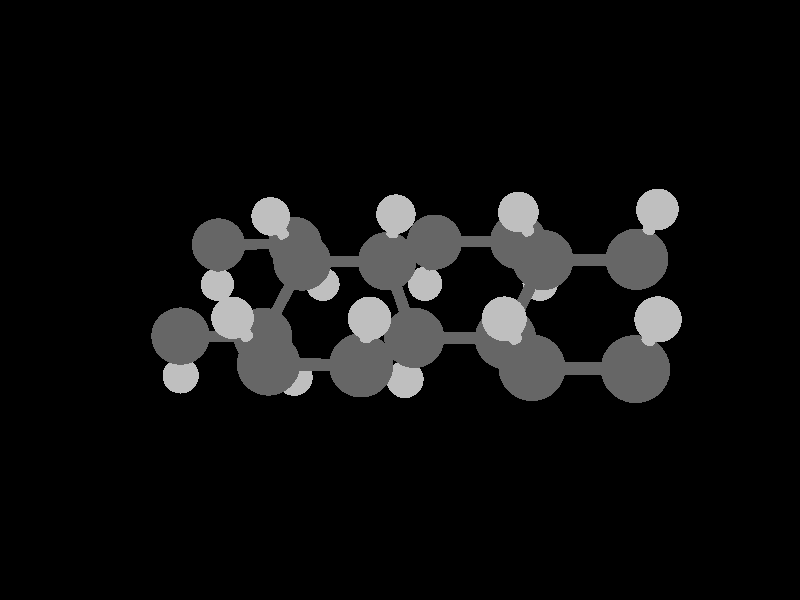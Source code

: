 global_settings {
	ambient_light rgb <0.200000002980232, 0.200000002980232, 0.200000002980232>
	max_trace_level 15
}

background { color rgb <0,0,0> }

camera {
	perspective
	location <6.05779572086131, -9.33805502167883, 25.1092447892975>
	angle 40
	up <-3.46944695195361e-18, 0.696706709347165, 0.717356090899523>
	right <0.974794107068943, 0.160046707793642, -0.155439699395225> * 1.33333333333333
	direction <-0.223106362131745, 0.699274490078868, -0.679145594627012> }

light_source {
	<156.852031564402, -13.0653665888955, 165.297421937196>
	color rgb <1, 1, 1>
	fade_distance 312.783959252599
	fade_power 0
	parallel
	point_at <-156.852031564402, 13.0653665888955, -165.297421937196>
}

light_source {
	<-139.406008743899, 110.927981179519, 44.8732722009799>
	color rgb <0.300000011920929, 0.300000011920929, 0.300000011920929>
	fade_distance 312.783959252599
	fade_power 0
	parallel
	point_at <139.406008743899, -110.927981179519, -44.8732722009799>
}

#default {
	finish {ambient .8 diffuse 1 specular 1 roughness .005 metallic 0.5}
}

union {
cylinder {
	<-2.455814, 5.75235, 10.886326>, 	<-2.31816805863893, 5.75235, 11.3306801602504>, 0.1
	pigment { rgbt <0.75, 0.75, 0.75, 0> }
}
cylinder {
	<-2.31816805863893, 5.75235, 11.3306801602504>, 	<-2.127261, 5.75235, 11.946974>, 0.1
	pigment { rgbt <0.400000005960464, 0.400000005960464, 0.400000005960464, 0> }
}
cylinder {
	<-2.455814, 3.291676, 10.886326>, 	<-2.31816805863893, 3.291676, 11.3306801602504>, 0.1
	pigment { rgbt <0.75, 0.75, 0.75, 0> }
}
cylinder {
	<-2.31816805863893, 3.291676, 11.3306801602504>, 	<-2.127261, 3.291676, 11.946974>, 0.1
	pigment { rgbt <0.400000005960464, 0.400000005960464, 0.400000005960464, 0> }
}
cylinder {
	<1.806199, 5.75235, 10.886326>, 	<1.94384494136107, 5.75235, 11.3306801602504>, 0.1
	pigment { rgbt <0.75, 0.75, 0.75, 0> }
}
cylinder {
	<1.94384494136107, 5.75235, 11.3306801602504>, 	<2.134752, 5.75235, 11.946974>, 0.1
	pigment { rgbt <0.400000005960464, 0.400000005960464, 0.400000005960464, 0> }
}
cylinder {
	<1.806199, 3.291676, 10.886326>, 	<1.94384494136107, 3.291676, 11.3306801602504>, 0.1
	pigment { rgbt <0.75, 0.75, 0.75, 0> }
}
cylinder {
	<1.94384494136107, 3.291676, 11.3306801602504>, 	<2.134752, 3.291676, 11.946974>, 0.1
	pigment { rgbt <0.400000005960464, 0.400000005960464, 0.400000005960464, 0> }
}
cylinder {
	<-0.246194, 5.75235, 10.886326>, 	<-0.383839941361071, 5.75235, 11.3306801602504>, 0.1
	pigment { rgbt <0.75, 0.75, 0.75, 0> }
}
cylinder {
	<-0.383839941361071, 5.75235, 11.3306801602504>, 	<-0.574747, 5.75235, 11.946974>, 0.1
	pigment { rgbt <0.400000005960464, 0.400000005960464, 0.400000005960464, 0> }
}
cylinder {
	<-0.246194, 3.291676, 10.886326>, 	<-0.383839941361071, 3.291676, 11.3306801602504>, 0.1
	pigment { rgbt <0.75, 0.75, 0.75, 0> }
}
cylinder {
	<-0.383839941361071, 3.291676, 11.3306801602504>, 	<-0.574747, 3.291676, 11.946974>, 0.1
	pigment { rgbt <0.400000005960464, 0.400000005960464, 0.400000005960464, 0> }
}
cylinder {
	<4.015819, 5.75235, 10.886326>, 	<3.87817305863893, 5.75235, 11.3306801602504>, 0.1
	pigment { rgbt <0.75, 0.75, 0.75, 0> }
}
cylinder {
	<3.87817305863893, 5.75235, 11.3306801602504>, 	<3.687266, 5.75235, 11.946974>, 0.1
	pigment { rgbt <0.400000005960464, 0.400000005960464, 0.400000005960464, 0> }
}
cylinder {
	<4.015819, 3.291676, 10.886326>, 	<3.87817305863893, 3.291676, 11.3306801602504>, 0.1
	pigment { rgbt <0.75, 0.75, 0.75, 0> }
}
cylinder {
	<3.87817305863893, 3.291676, 11.3306801602504>, 	<3.687266, 3.291676, 11.946974>, 0.1
	pigment { rgbt <0.400000005960464, 0.400000005960464, 0.400000005960464, 0> }
}
cylinder {
	<3.687266, 3.291676, 11.946974>, 	<2.911009, 3.291676, 11.946974>, 0.1
	pigment { rgbt <0.400000005960464, 0.400000005960464, 0.400000005960464, 0> }
}
cylinder {
	<2.911009, 3.291676, 11.946974>, 	<2.134752, 3.291676, 11.946974>, 0.1
	pigment { rgbt <0.400000005960464, 0.400000005960464, 0.400000005960464, 0> }
}
cylinder {
	<3.687266, 3.291676, 11.946974>, 	<3.976501, 3.9068445, 12.2687245>, 0.1
	pigment { rgbt <0.400000005960464, 0.400000005960464, 0.400000005960464, 0> }
}
cylinder {
	<3.976501, 3.9068445, 12.2687245>, 	<4.265736, 4.522013, 12.590475>, 0.1
	pigment { rgbt <0.400000005960464, 0.400000005960464, 0.400000005960464, 0> }
}
cylinder {
	<3.687266, 3.291676, 11.946974>, 	<3.976501, 2.6765075, 12.2687245>, 0.1
	pigment { rgbt <0.400000005960464, 0.400000005960464, 0.400000005960464, 0> }
}
cylinder {
	<3.976501, 2.6765075, 12.2687245>, 	<4.265736, 2.061339, 12.590475>, 0.1
	pigment { rgbt <0.400000005960464, 0.400000005960464, 0.400000005960464, 0> }
}
cylinder {
	<3.687266, 5.75235, 11.946974>, 	<2.911009, 5.75235, 11.946974>, 0.1
	pigment { rgbt <0.400000005960464, 0.400000005960464, 0.400000005960464, 0> }
}
cylinder {
	<2.911009, 5.75235, 11.946974>, 	<2.134752, 5.75235, 11.946974>, 0.1
	pigment { rgbt <0.400000005960464, 0.400000005960464, 0.400000005960464, 0> }
}
cylinder {
	<3.687266, 5.75235, 11.946974>, 	<3.976501, 5.1371815, 12.2687245>, 0.1
	pigment { rgbt <0.400000005960464, 0.400000005960464, 0.400000005960464, 0> }
}
cylinder {
	<3.976501, 5.1371815, 12.2687245>, 	<4.265736, 4.522013, 12.590475>, 0.1
	pigment { rgbt <0.400000005960464, 0.400000005960464, 0.400000005960464, 0> }
}
cylinder {
	<-0.574747, 3.291676, 11.946974>, 	<-1.351004, 3.291676, 11.946974>, 0.1
	pigment { rgbt <0.400000005960464, 0.400000005960464, 0.400000005960464, 0> }
}
cylinder {
	<-1.351004, 3.291676, 11.946974>, 	<-2.127261, 3.291676, 11.946974>, 0.1
	pigment { rgbt <0.400000005960464, 0.400000005960464, 0.400000005960464, 0> }
}
cylinder {
	<-0.574747, 3.291676, 11.946974>, 	<-0.2855115, 3.9068445, 12.2687245>, 0.1
	pigment { rgbt <0.400000005960464, 0.400000005960464, 0.400000005960464, 0> }
}
cylinder {
	<-0.2855115, 3.9068445, 12.2687245>, 	<0.003724, 4.522013, 12.590475>, 0.1
	pigment { rgbt <0.400000005960464, 0.400000005960464, 0.400000005960464, 0> }
}
cylinder {
	<-0.574747, 3.291676, 11.946974>, 	<-0.2855115, 2.6765075, 12.2687245>, 0.1
	pigment { rgbt <0.400000005960464, 0.400000005960464, 0.400000005960464, 0> }
}
cylinder {
	<-0.2855115, 2.6765075, 12.2687245>, 	<0.003724, 2.061339, 12.590475>, 0.1
	pigment { rgbt <0.400000005960464, 0.400000005960464, 0.400000005960464, 0> }
}
cylinder {
	<-0.574747, 5.75235, 11.946974>, 	<-1.351004, 5.75235, 11.946974>, 0.1
	pigment { rgbt <0.400000005960464, 0.400000005960464, 0.400000005960464, 0> }
}
cylinder {
	<-1.351004, 5.75235, 11.946974>, 	<-2.127261, 5.75235, 11.946974>, 0.1
	pigment { rgbt <0.400000005960464, 0.400000005960464, 0.400000005960464, 0> }
}
cylinder {
	<-0.574747, 5.75235, 11.946974>, 	<-0.2855115, 5.1371815, 12.2687245>, 0.1
	pigment { rgbt <0.400000005960464, 0.400000005960464, 0.400000005960464, 0> }
}
cylinder {
	<-0.2855115, 5.1371815, 12.2687245>, 	<0.003724, 4.522013, 12.590475>, 0.1
	pigment { rgbt <0.400000005960464, 0.400000005960464, 0.400000005960464, 0> }
}
cylinder {
	<2.134752, 3.291676, 11.946974>, 	<1.8455165, 3.9068445, 12.2687245>, 0.1
	pigment { rgbt <0.400000005960464, 0.400000005960464, 0.400000005960464, 0> }
}
cylinder {
	<1.8455165, 3.9068445, 12.2687245>, 	<1.556281, 4.522013, 12.590475>, 0.1
	pigment { rgbt <0.400000005960464, 0.400000005960464, 0.400000005960464, 0> }
}
cylinder {
	<2.134752, 3.291676, 11.946974>, 	<1.8455165, 2.6765075, 12.2687245>, 0.1
	pigment { rgbt <0.400000005960464, 0.400000005960464, 0.400000005960464, 0> }
}
cylinder {
	<1.8455165, 2.6765075, 12.2687245>, 	<1.556281, 2.061339, 12.590475>, 0.1
	pigment { rgbt <0.400000005960464, 0.400000005960464, 0.400000005960464, 0> }
}
cylinder {
	<2.134752, 5.75235, 11.946974>, 	<1.8455165, 5.1371815, 12.2687245>, 0.1
	pigment { rgbt <0.400000005960464, 0.400000005960464, 0.400000005960464, 0> }
}
cylinder {
	<1.8455165, 5.1371815, 12.2687245>, 	<1.556281, 4.522013, 12.590475>, 0.1
	pigment { rgbt <0.400000005960464, 0.400000005960464, 0.400000005960464, 0> }
}
cylinder {
	<0.003724, 4.522013, 12.590475>, 	<0.7800025, 4.522013, 12.590475>, 0.1
	pigment { rgbt <0.400000005960464, 0.400000005960464, 0.400000005960464, 0> }
}
cylinder {
	<0.7800025, 4.522013, 12.590475>, 	<1.556281, 4.522013, 12.590475>, 0.1
	pigment { rgbt <0.400000005960464, 0.400000005960464, 0.400000005960464, 0> }
}
cylinder {
	<0.003724, 4.522013, 12.590475>, 	<-0.187199058365479, 4.522013, 13.2067444104781>, 0.1
	pigment { rgbt <0.400000005960464, 0.400000005960464, 0.400000005960464, 0> }
}
cylinder {
	<-0.187199058365479, 4.522013, 13.2067444104781>, 	<-0.324855, 4.522013, 13.651076>, 0.1
	pigment { rgbt <0.75, 0.75, 0.75, 0> }
}
cylinder {
	<0.003724, 2.061339, 12.590475>, 	<0.7800025, 2.061339, 12.590475>, 0.1
	pigment { rgbt <0.400000005960464, 0.400000005960464, 0.400000005960464, 0> }
}
cylinder {
	<0.7800025, 2.061339, 12.590475>, 	<1.556281, 2.061339, 12.590475>, 0.1
	pigment { rgbt <0.400000005960464, 0.400000005960464, 0.400000005960464, 0> }
}
cylinder {
	<0.003724, 2.061339, 12.590475>, 	<-0.187199058365479, 2.061339, 13.2067444104781>, 0.1
	pigment { rgbt <0.400000005960464, 0.400000005960464, 0.400000005960464, 0> }
}
cylinder {
	<-0.187199058365479, 2.061339, 13.2067444104781>, 	<-0.324855, 2.061339, 13.651076>, 0.1
	pigment { rgbt <0.75, 0.75, 0.75, 0> }
}
cylinder {
	<4.265736, 4.522013, 12.590475>, 	<5.0420145, 4.522013, 12.590475>, 0.1
	pigment { rgbt <0.400000005960464, 0.400000005960464, 0.400000005960464, 0> }
}
cylinder {
	<5.0420145, 4.522013, 12.590475>, 	<5.818293, 4.522013, 12.590475>, 0.1
	pigment { rgbt <0.400000005960464, 0.400000005960464, 0.400000005960464, 0> }
}
cylinder {
	<4.265736, 4.522013, 12.590475>, 	<4.0748135155929, 4.522013, 13.2067444333907>, 0.1
	pigment { rgbt <0.400000005960464, 0.400000005960464, 0.400000005960464, 0> }
}
cylinder {
	<4.0748135155929, 4.522013, 13.2067444333907>, 	<3.937158, 4.522013, 13.651076>, 0.1
	pigment { rgbt <0.75, 0.75, 0.75, 0> }
}
cylinder {
	<4.265736, 2.061339, 12.590475>, 	<5.0420145, 2.061339, 12.590475>, 0.1
	pigment { rgbt <0.400000005960464, 0.400000005960464, 0.400000005960464, 0> }
}
cylinder {
	<5.0420145, 2.061339, 12.590475>, 	<5.818293, 2.061339, 12.590475>, 0.1
	pigment { rgbt <0.400000005960464, 0.400000005960464, 0.400000005960464, 0> }
}
cylinder {
	<4.265736, 2.061339, 12.590475>, 	<4.0748135155929, 2.061339, 13.2067444333907>, 0.1
	pigment { rgbt <0.400000005960464, 0.400000005960464, 0.400000005960464, 0> }
}
cylinder {
	<4.0748135155929, 2.061339, 13.2067444333907>, 	<3.937158, 2.061339, 13.651076>, 0.1
	pigment { rgbt <0.75, 0.75, 0.75, 0> }
}
cylinder {
	<1.556281, 4.522013, 12.590475>, 	<1.7472034844071, 4.522013, 13.2067444333907>, 0.1
	pigment { rgbt <0.400000005960464, 0.400000005960464, 0.400000005960464, 0> }
}
cylinder {
	<1.7472034844071, 4.522013, 13.2067444333907>, 	<1.884859, 4.522013, 13.651076>, 0.1
	pigment { rgbt <0.75, 0.75, 0.75, 0> }
}
cylinder {
	<1.556281, 2.061339, 12.590475>, 	<1.7472034844071, 2.061339, 13.2067444333907>, 0.1
	pigment { rgbt <0.400000005960464, 0.400000005960464, 0.400000005960464, 0> }
}
cylinder {
	<1.7472034844071, 2.061339, 13.2067444333907>, 	<1.884859, 2.061339, 13.651076>, 0.1
	pigment { rgbt <0.75, 0.75, 0.75, 0> }
}
cylinder {
	<5.818293, 4.522013, 12.590475>, 	<6.00921605836548, 4.522013, 13.2067444104781>, 0.1
	pigment { rgbt <0.400000005960464, 0.400000005960464, 0.400000005960464, 0> }
}
cylinder {
	<6.00921605836548, 4.522013, 13.2067444104781>, 	<6.146872, 4.522013, 13.651076>, 0.1
	pigment { rgbt <0.75, 0.75, 0.75, 0> }
}
cylinder {
	<5.818293, 2.061339, 12.590475>, 	<6.00921605836548, 2.061339, 13.2067444104781>, 0.1
	pigment { rgbt <0.400000005960464, 0.400000005960464, 0.400000005960464, 0> }
}
cylinder {
	<6.00921605836548, 2.061339, 13.2067444104781>, 	<6.146872, 2.061339, 13.651076>, 0.1
	pigment { rgbt <0.75, 0.75, 0.75, 0> }
}
sphere {
	<6.146872, 2.061339, 13.651076>, 0.33
	pigment { rgbt <0.75, 0.75, 0.75,0> }
}
sphere {
	<6.146872, 4.522013, 13.651076>, 0.33
	pigment { rgbt <0.75, 0.75, 0.75,0> }
}
sphere {
	<1.884859, 2.061339, 13.651076>, 0.33
	pigment { rgbt <0.75, 0.75, 0.75,0> }
}
sphere {
	<1.884859, 4.522013, 13.651076>, 0.33
	pigment { rgbt <0.75, 0.75, 0.75,0> }
}
sphere {
	<3.937158, 2.061339, 13.651076>, 0.33
	pigment { rgbt <0.75, 0.75, 0.75,0> }
}
sphere {
	<3.937158, 4.522013, 13.651076>, 0.33
	pigment { rgbt <0.75, 0.75, 0.75,0> }
}
sphere {
	<-0.324855, 2.061339, 13.651076>, 0.33
	pigment { rgbt <0.75, 0.75, 0.75,0> }
}
sphere {
	<-0.324855, 4.522013, 13.651076>, 0.33
	pigment { rgbt <0.75, 0.75, 0.75,0> }
}
sphere {
	<4.015819, 3.291676, 10.886326>, 0.33
	pigment { rgbt <0.75, 0.75, 0.75,0> }
}
sphere {
	<4.015819, 5.75235, 10.886326>, 0.33
	pigment { rgbt <0.75, 0.75, 0.75,0> }
}
sphere {
	<-0.246194, 3.291676, 10.886326>, 0.33
	pigment { rgbt <0.75, 0.75, 0.75,0> }
}
sphere {
	<-0.246194, 5.75235, 10.886326>, 0.33
	pigment { rgbt <0.75, 0.75, 0.75,0> }
}
sphere {
	<1.806199, 3.291676, 10.886326>, 0.33
	pigment { rgbt <0.75, 0.75, 0.75,0> }
}
sphere {
	<1.806199, 5.75235, 10.886326>, 0.33
	pigment { rgbt <0.75, 0.75, 0.75,0> }
}
sphere {
	<-2.455814, 3.291676, 10.886326>, 0.33
	pigment { rgbt <0.75, 0.75, 0.75,0> }
}
sphere {
	<-2.455814, 5.75235, 10.886326>, 0.33
	pigment { rgbt <0.75, 0.75, 0.75,0> }
}
sphere {
	<5.818293, 2.061339, 12.590475>, 0.51
	pigment { rgbt <0.400000005960464, 0.400000005960464, 0.400000005960464,0> }
}
sphere {
	<5.818293, 4.522013, 12.590475>, 0.51
	pigment { rgbt <0.400000005960464, 0.400000005960464, 0.400000005960464,0> }
}
sphere {
	<1.556281, 2.061339, 12.590475>, 0.51
	pigment { rgbt <0.400000005960464, 0.400000005960464, 0.400000005960464,0> }
}
sphere {
	<1.556281, 4.522013, 12.590475>, 0.51
	pigment { rgbt <0.400000005960464, 0.400000005960464, 0.400000005960464,0> }
}
sphere {
	<4.265736, 2.061339, 12.590475>, 0.51
	pigment { rgbt <0.400000005960464, 0.400000005960464, 0.400000005960464,0> }
}
sphere {
	<4.265736, 4.522013, 12.590475>, 0.51
	pigment { rgbt <0.400000005960464, 0.400000005960464, 0.400000005960464,0> }
}
sphere {
	<0.003724, 2.061339, 12.590475>, 0.51
	pigment { rgbt <0.400000005960464, 0.400000005960464, 0.400000005960464,0> }
}
sphere {
	<0.003724, 4.522013, 12.590475>, 0.51
	pigment { rgbt <0.400000005960464, 0.400000005960464, 0.400000005960464,0> }
}
sphere {
	<3.687266, 3.291676, 11.946974>, 0.51
	pigment { rgbt <0.400000005960464, 0.400000005960464, 0.400000005960464,0> }
}
sphere {
	<3.687266, 5.75235, 11.946974>, 0.51
	pigment { rgbt <0.400000005960464, 0.400000005960464, 0.400000005960464,0> }
}
sphere {
	<-0.574747, 3.291676, 11.946974>, 0.51
	pigment { rgbt <0.400000005960464, 0.400000005960464, 0.400000005960464,0> }
}
sphere {
	<-0.574747, 5.75235, 11.946974>, 0.51
	pigment { rgbt <0.400000005960464, 0.400000005960464, 0.400000005960464,0> }
}
sphere {
	<2.134752, 3.291676, 11.946974>, 0.51
	pigment { rgbt <0.400000005960464, 0.400000005960464, 0.400000005960464,0> }
}
sphere {
	<2.134752, 5.75235, 11.946974>, 0.51
	pigment { rgbt <0.400000005960464, 0.400000005960464, 0.400000005960464,0> }
}
sphere {
	<-2.127261, 3.291676, 11.946974>, 0.51
	pigment { rgbt <0.400000005960464, 0.400000005960464, 0.400000005960464,0> }
}
sphere {
	<-2.127261, 5.75235, 11.946974>, 0.51
	pigment { rgbt <0.400000005960464, 0.400000005960464, 0.400000005960464,0> }
}
}
merge {
}
